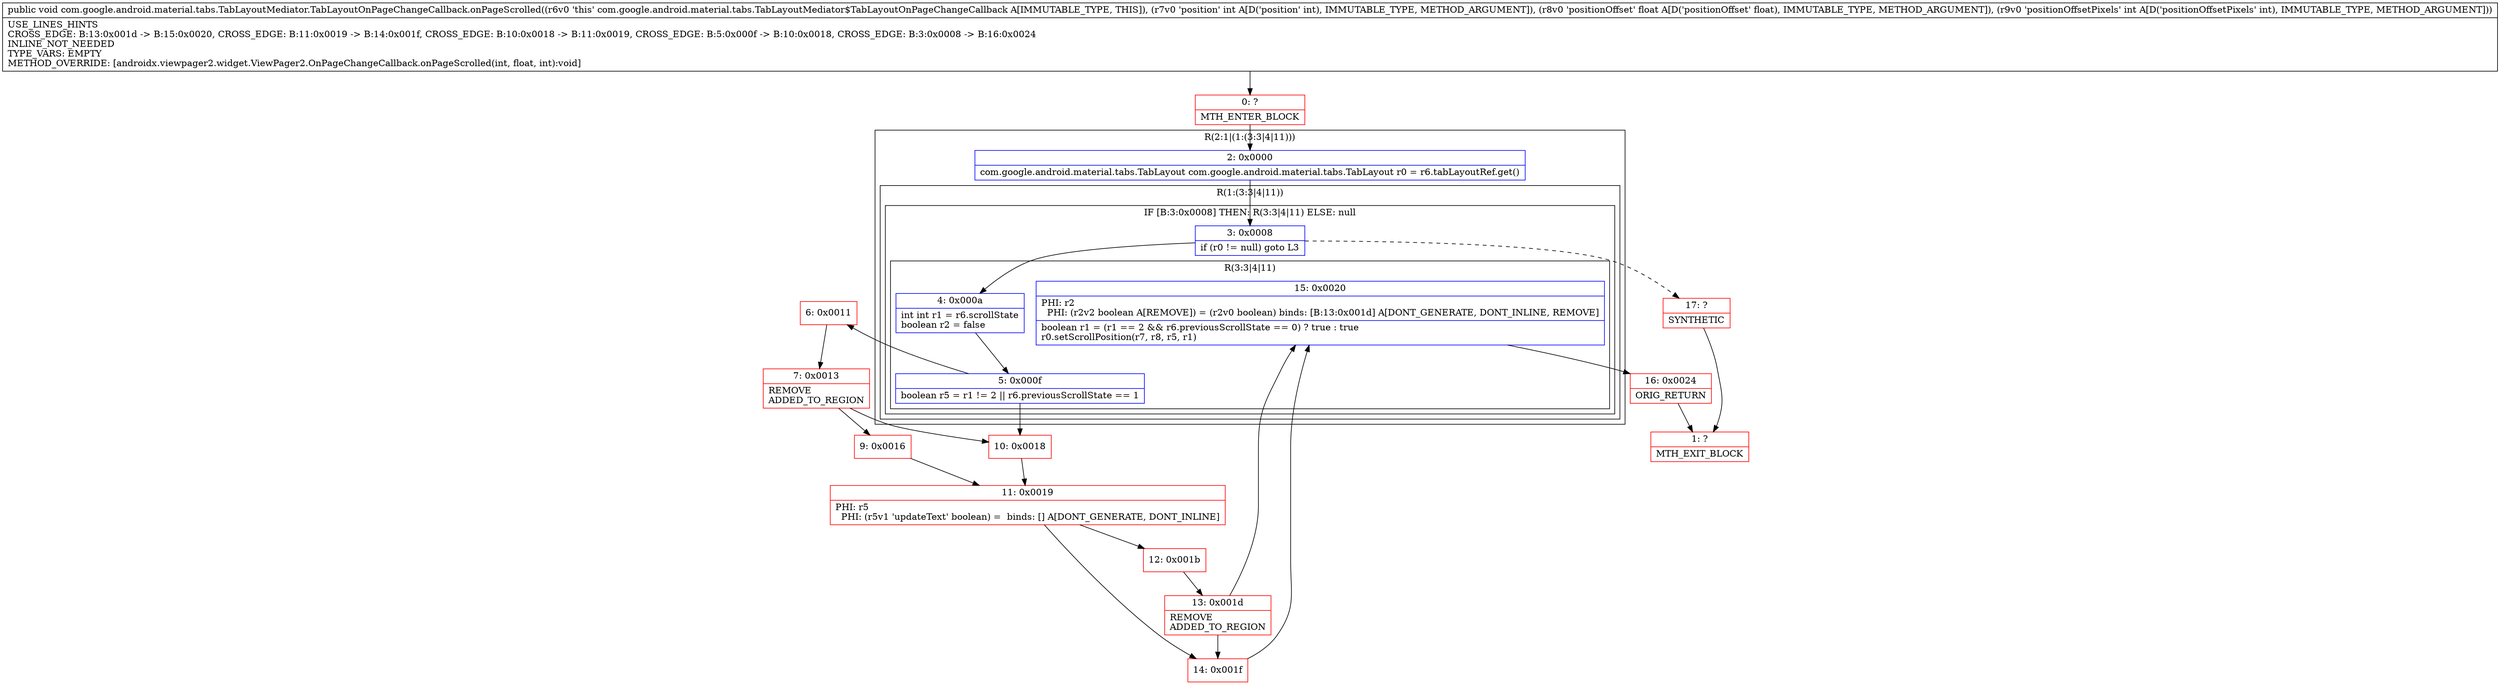 digraph "CFG forcom.google.android.material.tabs.TabLayoutMediator.TabLayoutOnPageChangeCallback.onPageScrolled(IFI)V" {
subgraph cluster_Region_1819382284 {
label = "R(2:1|(1:(3:3|4|11)))";
node [shape=record,color=blue];
Node_2 [shape=record,label="{2\:\ 0x0000|com.google.android.material.tabs.TabLayout com.google.android.material.tabs.TabLayout r0 = r6.tabLayoutRef.get()\l}"];
subgraph cluster_Region_1729832921 {
label = "R(1:(3:3|4|11))";
node [shape=record,color=blue];
subgraph cluster_IfRegion_1516192931 {
label = "IF [B:3:0x0008] THEN: R(3:3|4|11) ELSE: null";
node [shape=record,color=blue];
Node_3 [shape=record,label="{3\:\ 0x0008|if (r0 != null) goto L3\l}"];
subgraph cluster_Region_1486499713 {
label = "R(3:3|4|11)";
node [shape=record,color=blue];
Node_4 [shape=record,label="{4\:\ 0x000a|int int r1 = r6.scrollState\lboolean r2 = false\l}"];
Node_5 [shape=record,label="{5\:\ 0x000f|boolean r5 = r1 != 2 \|\| r6.previousScrollState == 1\l}"];
Node_15 [shape=record,label="{15\:\ 0x0020|PHI: r2 \l  PHI: (r2v2 boolean A[REMOVE]) = (r2v0 boolean) binds: [B:13:0x001d] A[DONT_GENERATE, DONT_INLINE, REMOVE]\l|boolean r1 = (r1 == 2 && r6.previousScrollState == 0) ? true : true\lr0.setScrollPosition(r7, r8, r5, r1)\l}"];
}
}
}
}
Node_0 [shape=record,color=red,label="{0\:\ ?|MTH_ENTER_BLOCK\l}"];
Node_6 [shape=record,color=red,label="{6\:\ 0x0011}"];
Node_7 [shape=record,color=red,label="{7\:\ 0x0013|REMOVE\lADDED_TO_REGION\l}"];
Node_9 [shape=record,color=red,label="{9\:\ 0x0016}"];
Node_11 [shape=record,color=red,label="{11\:\ 0x0019|PHI: r5 \l  PHI: (r5v1 'updateText' boolean) =  binds: [] A[DONT_GENERATE, DONT_INLINE]\l}"];
Node_12 [shape=record,color=red,label="{12\:\ 0x001b}"];
Node_13 [shape=record,color=red,label="{13\:\ 0x001d|REMOVE\lADDED_TO_REGION\l}"];
Node_16 [shape=record,color=red,label="{16\:\ 0x0024|ORIG_RETURN\l}"];
Node_1 [shape=record,color=red,label="{1\:\ ?|MTH_EXIT_BLOCK\l}"];
Node_14 [shape=record,color=red,label="{14\:\ 0x001f}"];
Node_10 [shape=record,color=red,label="{10\:\ 0x0018}"];
Node_17 [shape=record,color=red,label="{17\:\ ?|SYNTHETIC\l}"];
MethodNode[shape=record,label="{public void com.google.android.material.tabs.TabLayoutMediator.TabLayoutOnPageChangeCallback.onPageScrolled((r6v0 'this' com.google.android.material.tabs.TabLayoutMediator$TabLayoutOnPageChangeCallback A[IMMUTABLE_TYPE, THIS]), (r7v0 'position' int A[D('position' int), IMMUTABLE_TYPE, METHOD_ARGUMENT]), (r8v0 'positionOffset' float A[D('positionOffset' float), IMMUTABLE_TYPE, METHOD_ARGUMENT]), (r9v0 'positionOffsetPixels' int A[D('positionOffsetPixels' int), IMMUTABLE_TYPE, METHOD_ARGUMENT]))  | USE_LINES_HINTS\lCROSS_EDGE: B:13:0x001d \-\> B:15:0x0020, CROSS_EDGE: B:11:0x0019 \-\> B:14:0x001f, CROSS_EDGE: B:10:0x0018 \-\> B:11:0x0019, CROSS_EDGE: B:5:0x000f \-\> B:10:0x0018, CROSS_EDGE: B:3:0x0008 \-\> B:16:0x0024\lINLINE_NOT_NEEDED\lTYPE_VARS: EMPTY\lMETHOD_OVERRIDE: [androidx.viewpager2.widget.ViewPager2.OnPageChangeCallback.onPageScrolled(int, float, int):void]\l}"];
MethodNode -> Node_0;Node_2 -> Node_3;
Node_3 -> Node_4;
Node_3 -> Node_17[style=dashed];
Node_4 -> Node_5;
Node_5 -> Node_6;
Node_5 -> Node_10;
Node_15 -> Node_16;
Node_0 -> Node_2;
Node_6 -> Node_7;
Node_7 -> Node_9;
Node_7 -> Node_10;
Node_9 -> Node_11;
Node_11 -> Node_12;
Node_11 -> Node_14;
Node_12 -> Node_13;
Node_13 -> Node_14;
Node_13 -> Node_15;
Node_16 -> Node_1;
Node_14 -> Node_15;
Node_10 -> Node_11;
Node_17 -> Node_1;
}

